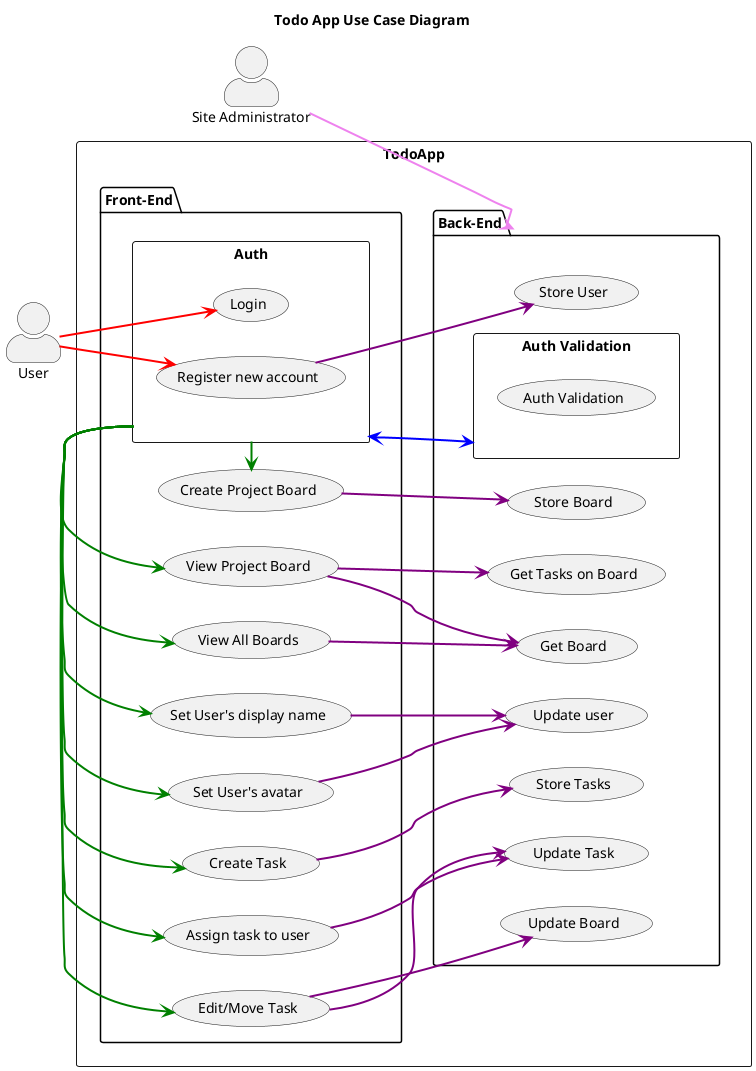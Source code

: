@startuml

    title Todo App Use Case Diagram

    left to right direction





    skinparam actorStyle awesome
    :User: as user

    skinparam actorStyle awesome
    :Site Administrator: as admin

    rectangle TodoApp{
        package Front-End{

            rectangle Auth{
                usecase "Login" as login
                usecase "Register new account" as register
            }
            
            usecase "Create Project Board" as createBoard
            usecase "View Project Board" as viewBoard
            usecase "View All Boards" as viewAllBoards
            usecase "Set User's display name" as username
            usecase "Set User's avatar" as avatar
            usecase "Assign task to user" as asignTask
            usecase "Create Task" as createTask
            usecase "Edit/Move Task" as editTask

        }

        
        package "Back-End" as backEnd{

            rectangle "Auth Validation" as s_auth{
                usecase "Auth Validation" as authValidation
            }

            usecase "Store User" as s_saveUser
            usecase "Update user" as s_updateUser
            usecase "Store Board" as s_createBoard
            usecase "Update Board" as s_updateBoard
            usecase "Get Board" as s_getBoard
            usecase "Store Tasks" as s_saveTask
            usecase "Update Task" as s_updateTask
            usecase "Get Tasks on Board" as s_getTasks
        }
    }
    

    user --[#red,bold]> login
    user --[#red,bold]> register

    Auth <-[#blue,bold]-> s_auth

    Auth -[#green,bold]> createBoard 
    Auth -[#green,bold]> viewBoard
    Auth -[#green,bold]> viewAllBoards
    Auth -[#green,bold]> username
    Auth -[#green,bold]> avatar
    Auth -[#green,bold]> asignTask
    Auth -[#green,bold]> createTask
    Auth -[#green,bold]> editTask

    createBoard -[#purple,bold]> s_createBoard
    viewBoard -[#purple,bold]> s_getBoard
    viewBoard -[#purple,bold]> s_getTasks
    viewAllBoards -[#purple,bold]> s_getBoard
    username -[#purple,bold]> s_updateUser
    avatar -[#purple,bold]> s_updateUser

    register -[#purple,bold]-> s_saveUser

    asignTask -[#purple,bold]> s_updateTask
    createTask -[#purple,bold]> s_saveTask
    editTask -[#purple,bold]> s_updateTask
    editTask -[#purple,bold]> s_updateBoard

    admin --[#violet,bold]> backEnd



@enduml